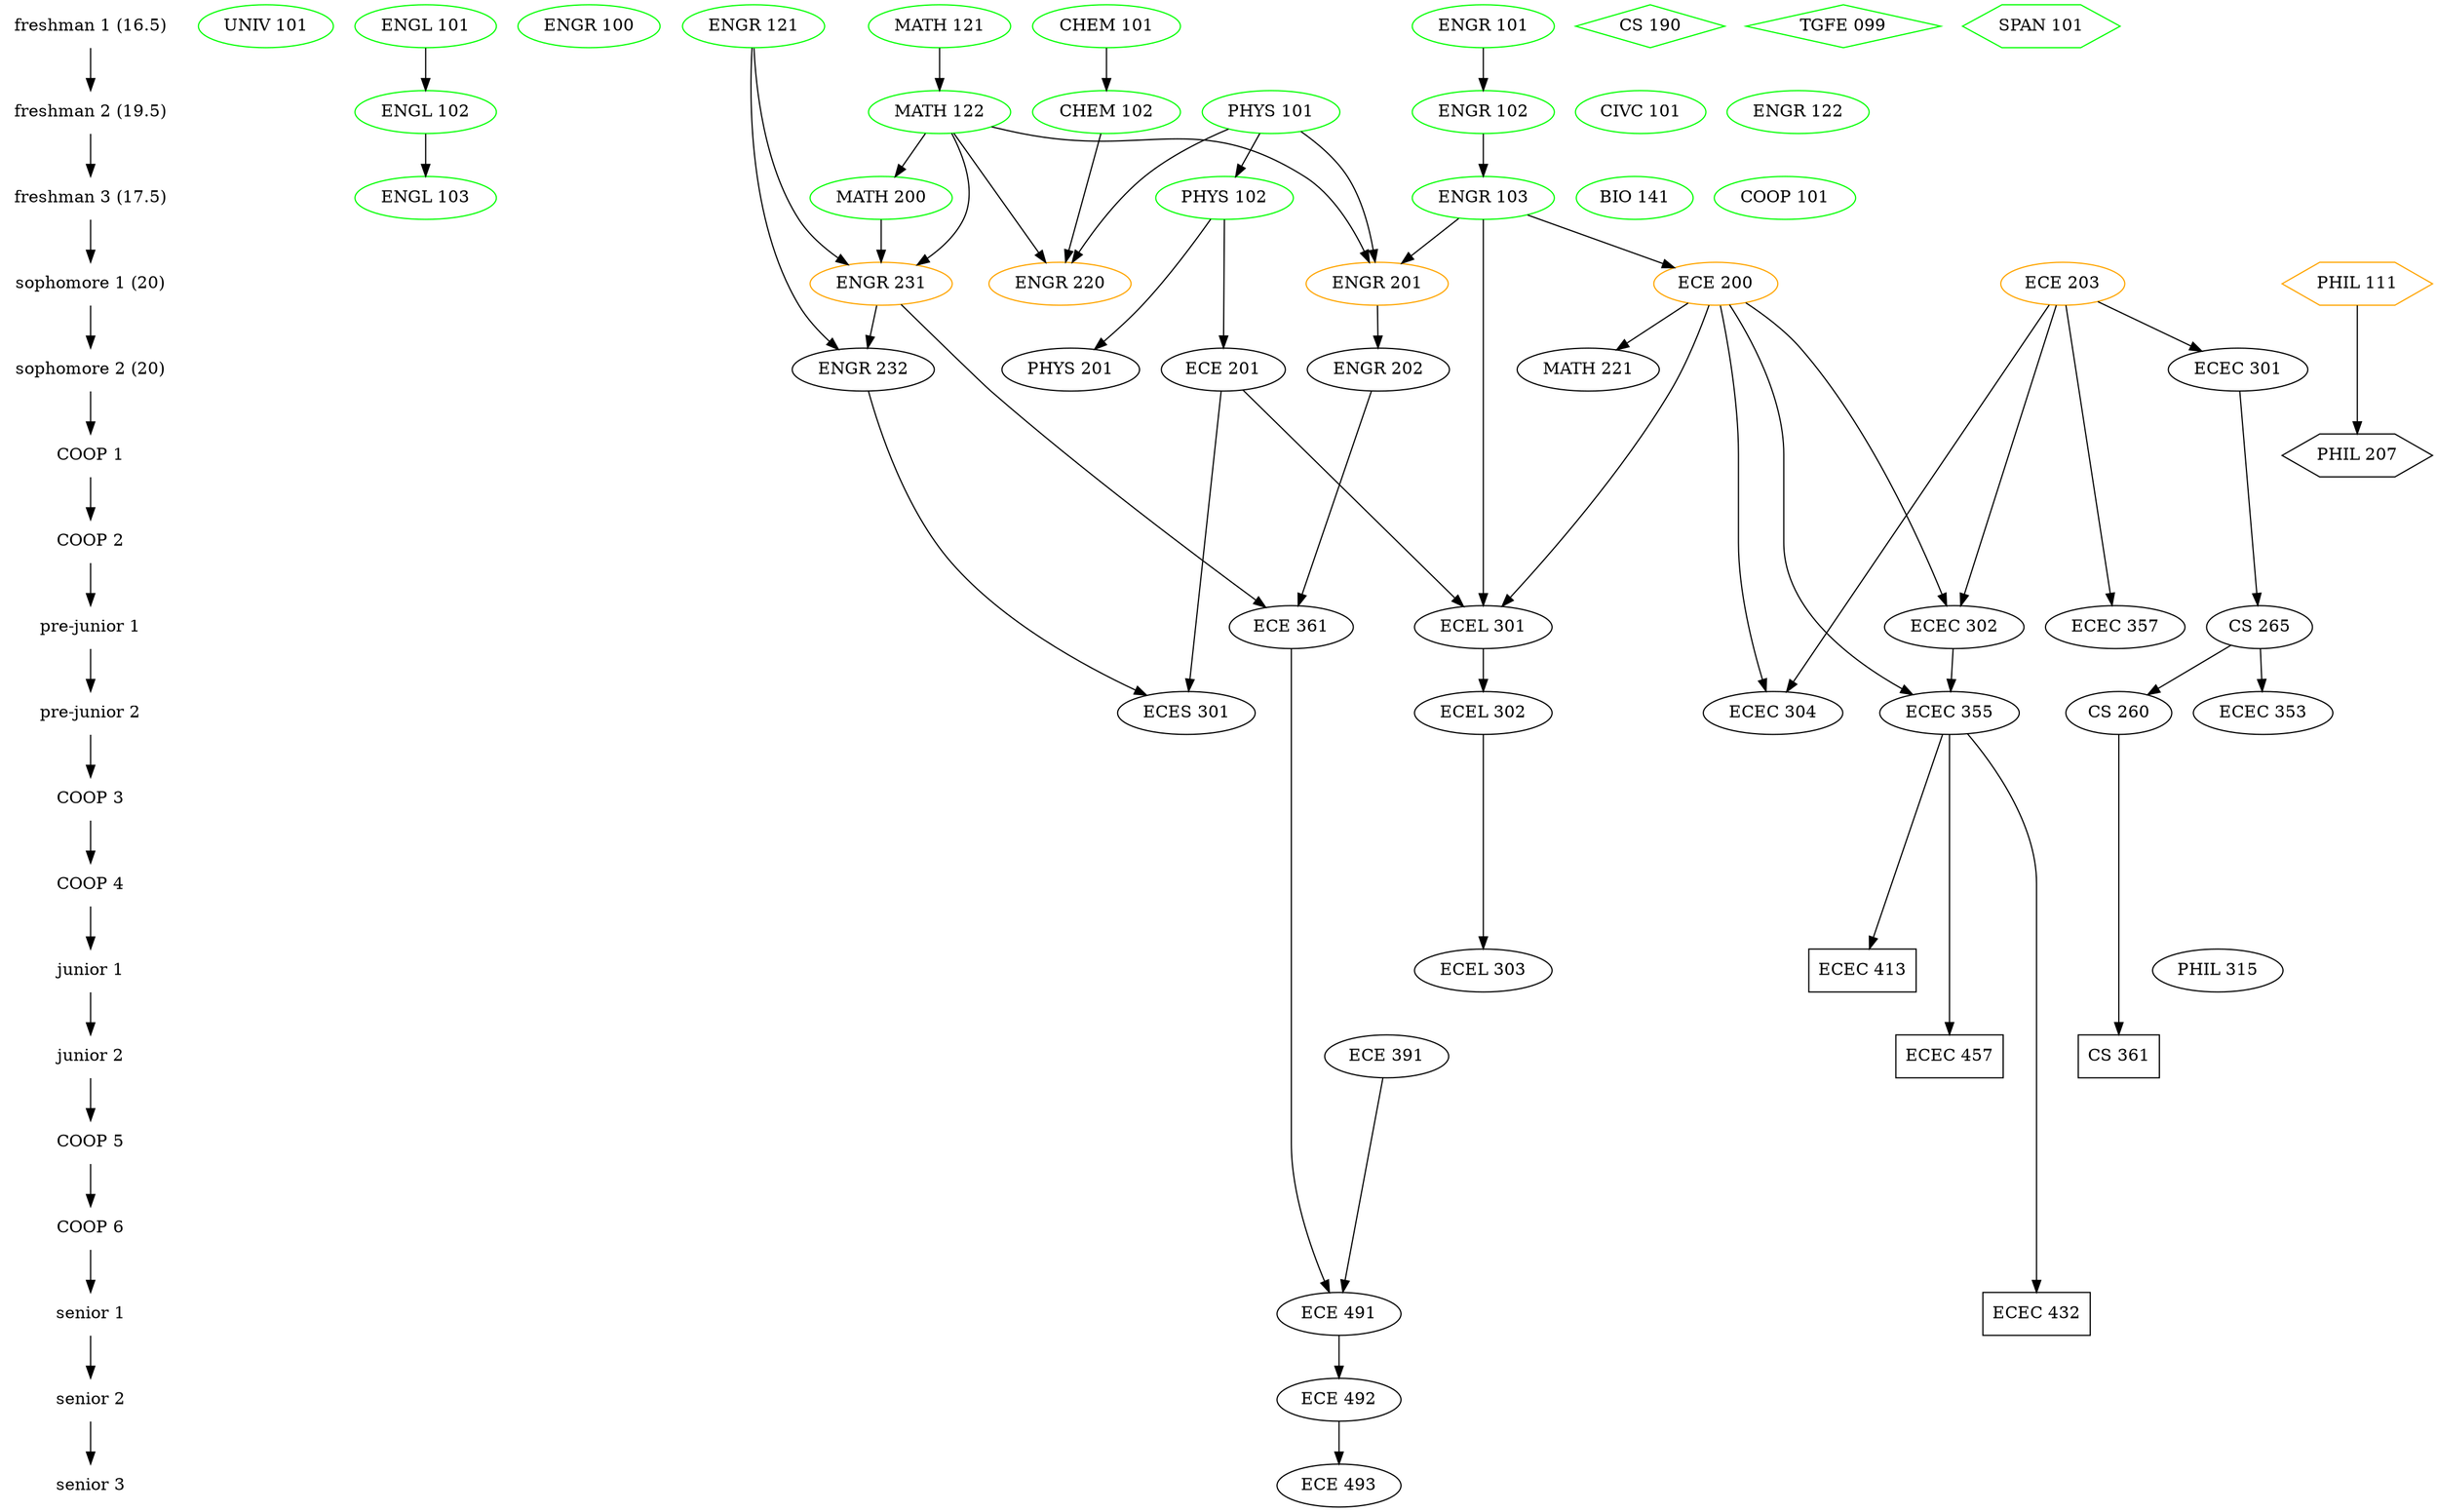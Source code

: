 /* Key:

color:
green = already taken
orange = currently taking
black = not taken

shape:
ellipse = fixed major degree requirement
box = major degree elective
diamond = free elective
hexagon = general education elective
*/

digraph Classes {

  { node [shape=plaintext]
    "freshman 1 (16.5)" ->
    "freshman 2 (19.5)" ->
    "freshman 3 (17.5)" ->
    "sophomore 1 (20)" ->
    "sophomore 2 (20)" ->
    "COOP 1" ->
    "COOP 2" ->
    "pre-junior 1" ->
    "pre-junior 2" ->
    "COOP 3" ->
    "COOP 4" ->
    "junior 1" ->
    "junior 2" ->
    "COOP 5" ->
    "COOP 6" ->
    "senior 1" ->
    "senior 2" ->
    "senior 3"
  }

  { node [color=green]
    { rank=same "freshman 1 (16.5)"
      "UNIV 101"
      "ENGL 101"
      "ENGR 100"
      "CHEM 101"
      "ENGR 101"
      "ENGR 121"
      "MATH 121"

      // AP Credit
      "CS 190" [shape=diamond]
      "TGFE 099" [shape=diamond]
      "SPAN 101" [shape=hexagon]
    }
    { rank=same "freshman 2 (19.5)"
      "CIVC 101"
      "ENGL 102"
      "CHEM 102"
      "ENGR 102"
      "ENGR 122"
      "MATH 122"
      "PHYS 101"
    }
  }
  { node [color=green]
    { rank=same "freshman 3 (17.5)"
      "ENGL 103"
      "ENGR 103"
      "BIO 141"
      "COOP 101"
      "PHYS 102"
      "MATH 200"
    }
  }
  { node [color=orange]
    { rank=same "sophomore 1 (20)"
      "ENGR 201"
      "ENGR 220"
      "ENGR 231"
      "ECE 203"
      "ECE 200"
      "PHIL 111" [shape=hexagon]
    }
  }
  { rank=same "sophomore 2 (20)"
    "ECE 201"
    "ECEC 301"
    "ENGR 202"
    "ENGR 232"
    "PHYS 201"
    "MATH 221"
  }
  { rank=same "COOP 1"
    "PHIL 207" [shape=hexagon]
  }
  { rank=same "pre-junior 1"
    "ECEC 302"
    "ECEL 301"
    "ECE 361"
    "CS 265"
    "ECEC 357"
  }
  { rank=same "pre-junior 2"
    "ECEC 304"
    "ECEC 355"
    "ECEL 302"
    "ECES 301"
    "CS 260"
    "ECEC 353"
  }
  { rank=same "junior 1"
    "ECEL 303"
    "PHIL 315"
    "ECEC 413" [shape=box]
  }
  { rank=same "junior 2"
    "ECE 391"
    "CS 361" [shape=box]
    "ECEC 457" [shape=box]
  }
  { rank=same "senior 1"
    "ECE 491"
    "ECEC 432" [shape=box]
  }
  { rank=same "senior 2"
    "ECE 492"
  }
  { rank=same "senior 3"
    "ECE 493"
  }

  // General Education/Liberal Studies

  "CIVC 101"
  "ENGL 101" -> "ENGL 102" -> "ENGL 103"
  "PHIL 315"
  "UNIV 101"

  "PHIL 111" -> "PHIL 207"

  // Foundation Requirements

  "BIO 141"
  "CHEM 101" -> "CHEM 102"
  "PHYS 101" -> "PHYS 102" -> "PHYS 201"
  "PHYS 102" -> "ECE 201"
  "MATH 121" -> "MATH 122" -> "MATH 200" -> "ENGR 231"
  "ENGR 101" -> "ENGR 102" -> "ENGR 103" -> "ECE 200" -> "MATH 221"
  "ECE 203"
  {"MATH 122" "PHYS 101" "ENGR 103"} -> "ENGR 201" -> "ENGR 202"
  {"CHEM 102" "MATH 122" "PHYS 101"} -> "ENGR 220"
  {"MATH 122" "ENGR 121"} -> "ENGR 231"
  {"ENGR 231" "ENGR 121"} -> "ENGR 232"

  // Professional Requirements

  "ECE 203" -> "ECEC 301" -> "CS 265" -> "CS 260" -> "CS 361"
  {"ENGR 202" "ENGR 231"} -> "ECE 361"
  {"ECE 391" "ECE 361"} -> "ECE 491" -> "ECE 492" -> "ECE 493"
  {"ECE 203" "ECE 200"} -> "ECEC 302"
  {"ECE 200" "ECE 203"} -> "ECEC 304"
  "CS 265" -> "ECEC 353"
  {"ECE 200" "ECEC 302"} -> "ECEC 355" -> {"ECEC 413" "ECEC 457" "ECEC 432"}
  "ECE 203" -> "ECEC 357"
  {"ENGR 103" "ECE 200" "ECE 201"} -> "ECEL 301" -> "ECEL 302" -> "ECEL 303"
  {"ENGR 232" "ECE 201"} -> "ECES 301"
}
